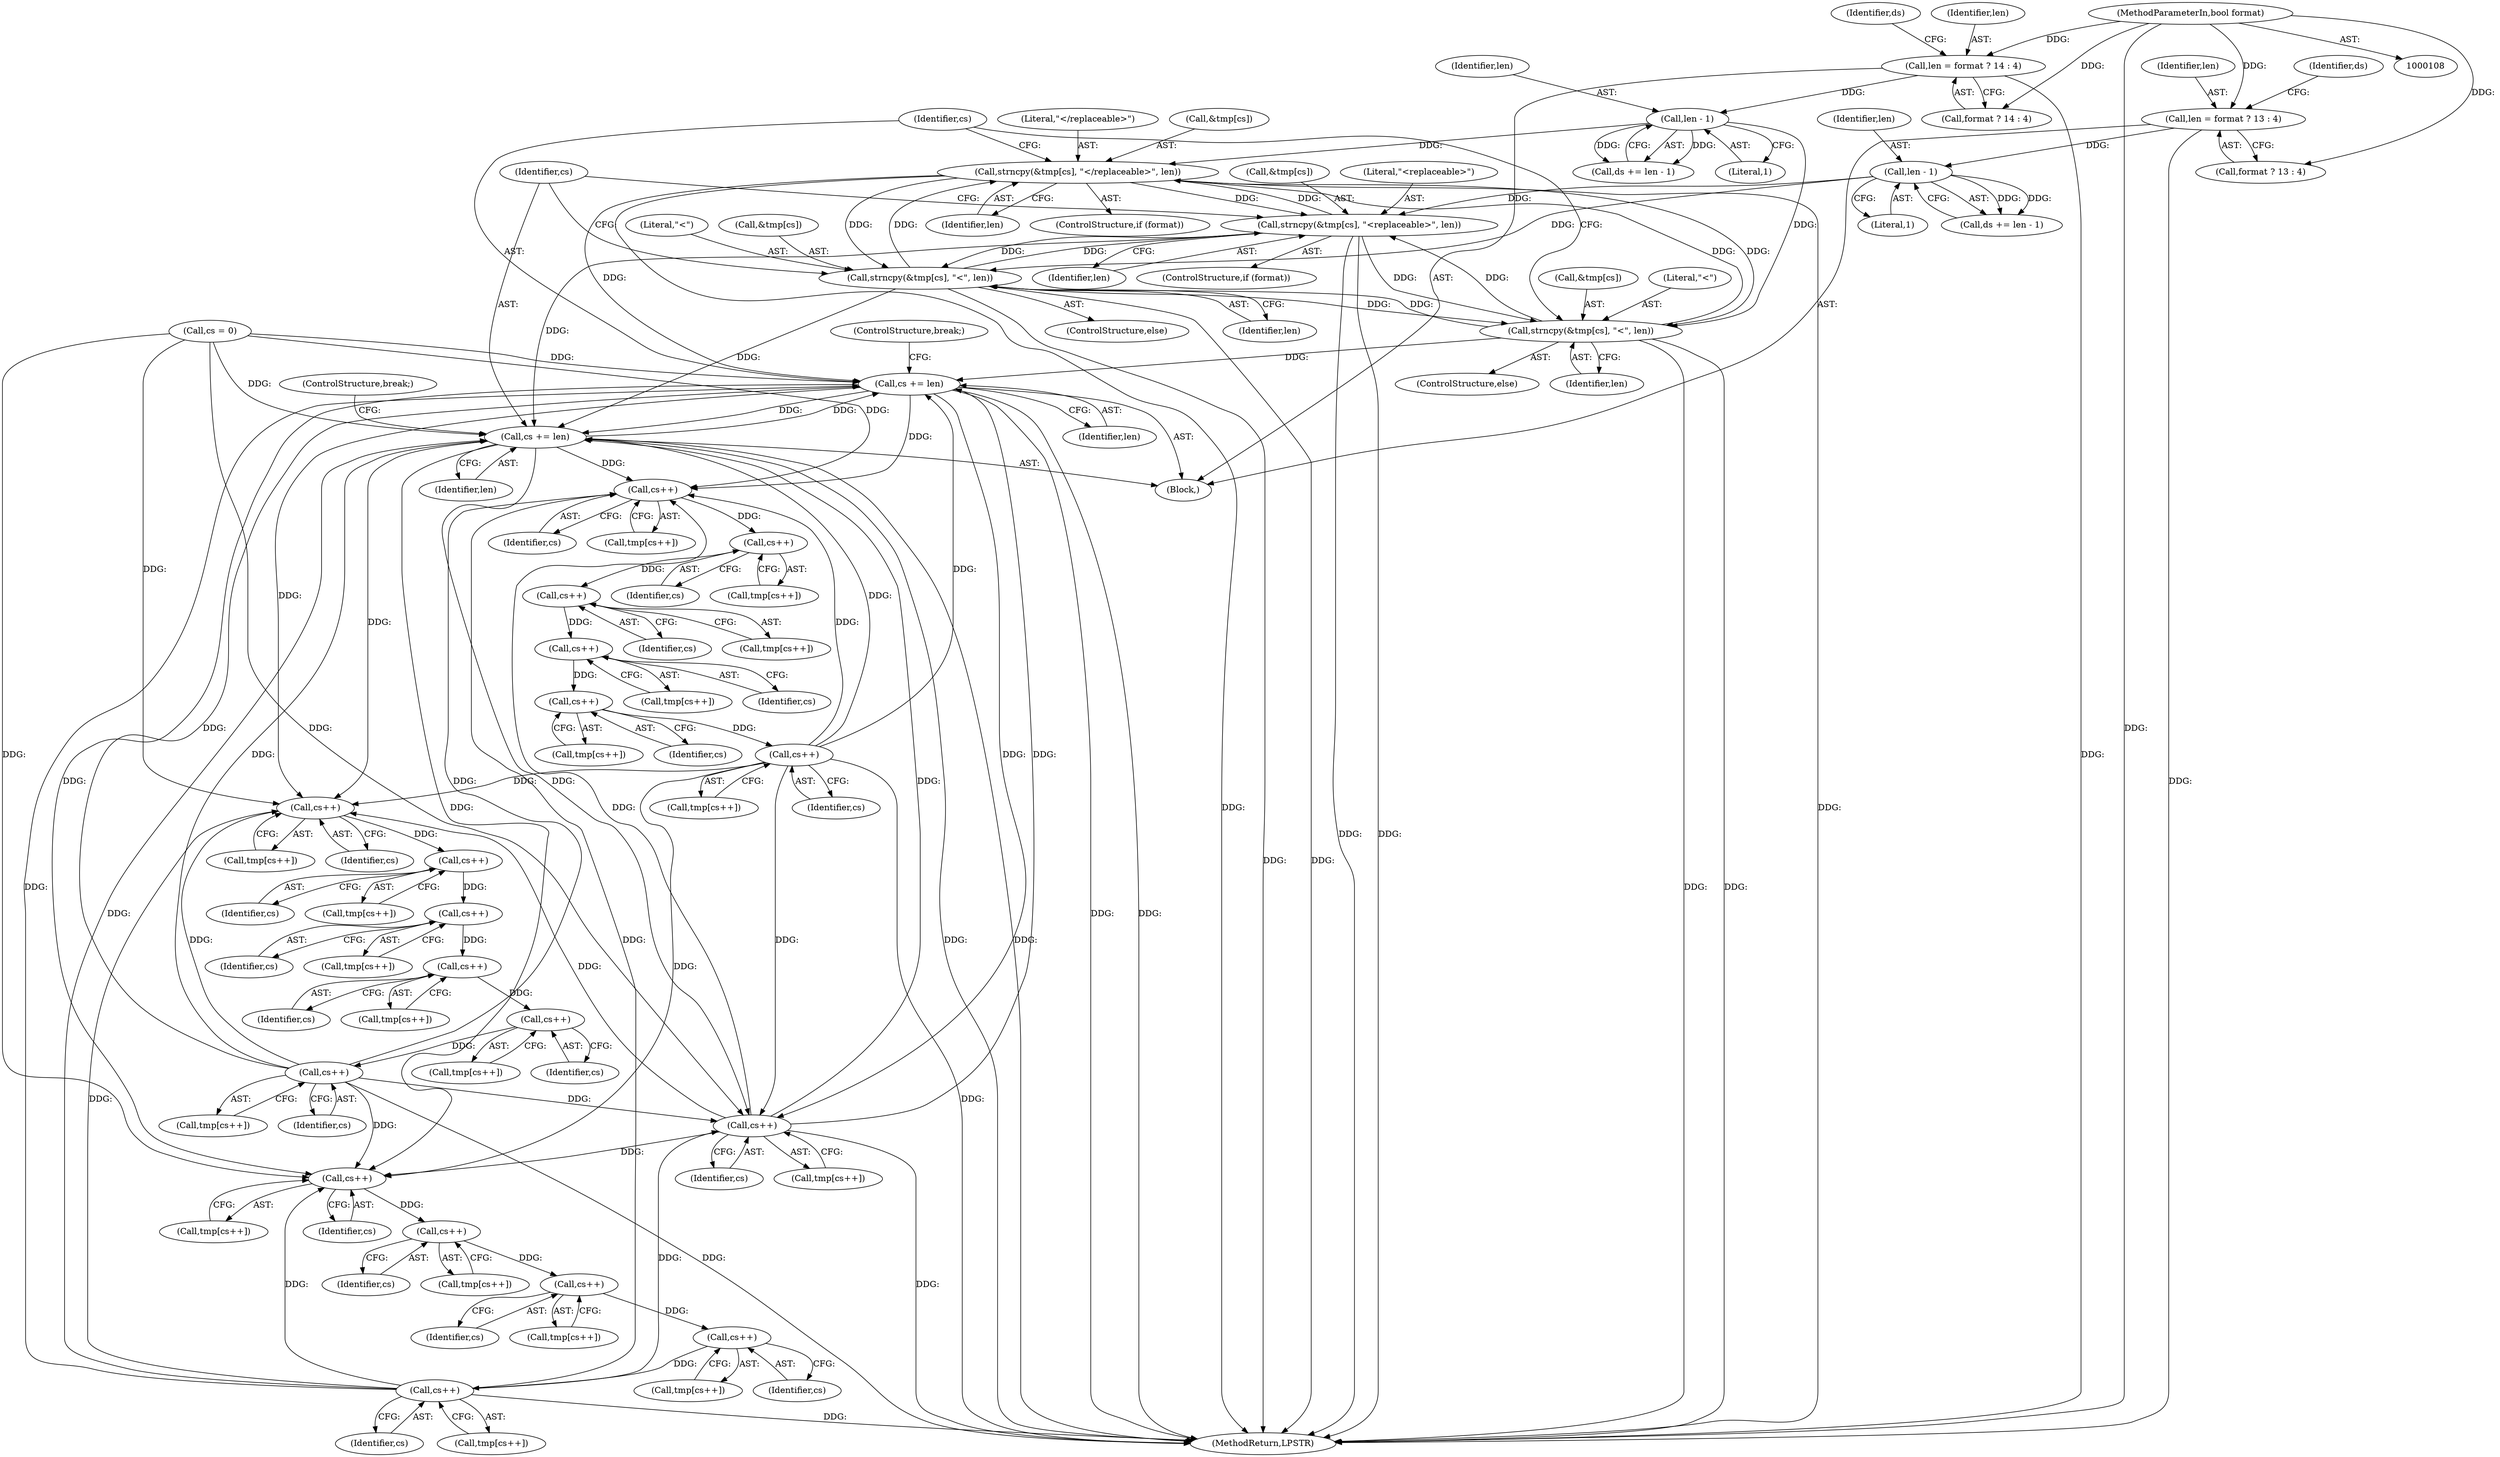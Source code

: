 digraph "0_FreeRDP_fc80ab45621bd966f70594c0b7393ec005a94007@API" {
"1000315" [label="(Call,strncpy(&tmp[cs], \"</replaceable>\", len))"];
"1000253" [label="(Call,strncpy(&tmp[cs], \"<replaceable>\", len))"];
"1000315" [label="(Call,strncpy(&tmp[cs], \"</replaceable>\", len))"];
"1000261" [label="(Call,strncpy(&tmp[cs], \"&lt;\", len))"];
"1000323" [label="(Call,strncpy(&tmp[cs], \"&lt;\", len))"];
"1000281" [label="(Call,len - 1)"];
"1000273" [label="(Call,len = format ? 14 : 4)"];
"1000110" [label="(MethodParameterIn,bool format)"];
"1000219" [label="(Call,len - 1)"];
"1000211" [label="(Call,len = format ? 13 : 4)"];
"1000268" [label="(Call,cs += len)"];
"1000330" [label="(Call,cs += len)"];
"1000370" [label="(Call,cs++)"];
"1000376" [label="(Call,cs++)"];
"1000382" [label="(Call,cs++)"];
"1000388" [label="(Call,cs++)"];
"1000394" [label="(Call,cs++)"];
"1000400" [label="(Call,cs++)"];
"1000440" [label="(Call,cs++)"];
"1000446" [label="(Call,cs++)"];
"1000452" [label="(Call,cs++)"];
"1000458" [label="(Call,cs++)"];
"1000464" [label="(Call,cs++)"];
"1000470" [label="(Call,cs++)"];
"1000510" [label="(Call,cs++)"];
"1000516" [label="(Call,cs++)"];
"1000522" [label="(Call,cs++)"];
"1000528" [label="(Call,cs++)"];
"1000534" [label="(Call,cs++)"];
"1000542" [label="(Call,cs++)"];
"1000283" [label="(Literal,1)"];
"1000465" [label="(Identifier,cs)"];
"1000400" [label="(Call,cs++)"];
"1000438" [label="(Call,tmp[cs++])"];
"1000388" [label="(Call,cs++)"];
"1000275" [label="(Call,format ? 14 : 4)"];
"1000279" [label="(Call,ds += len - 1)"];
"1000523" [label="(Identifier,cs)"];
"1000458" [label="(Call,cs++)"];
"1000386" [label="(Call,tmp[cs++])"];
"1000510" [label="(Call,cs++)"];
"1000213" [label="(Call,format ? 13 : 4)"];
"1000332" [label="(Identifier,len)"];
"1000260" [label="(ControlStructure,else)"];
"1000371" [label="(Identifier,cs)"];
"1000456" [label="(Call,tmp[cs++])"];
"1000450" [label="(Call,tmp[cs++])"];
"1000268" [label="(Call,cs += len)"];
"1000470" [label="(Call,cs++)"];
"1000322" [label="(ControlStructure,else)"];
"1000316" [label="(Call,&tmp[cs])"];
"1000270" [label="(Identifier,len)"];
"1000209" [label="(Block,)"];
"1000258" [label="(Literal,\"<replaceable>\")"];
"1000520" [label="(Call,tmp[cs++])"];
"1000330" [label="(Call,cs += len)"];
"1000526" [label="(Call,tmp[cs++])"];
"1000517" [label="(Identifier,cs)"];
"1000329" [label="(Identifier,len)"];
"1000542" [label="(Call,cs++)"];
"1000324" [label="(Call,&tmp[cs])"];
"1000253" [label="(Call,strncpy(&tmp[cs], \"<replaceable>\", len))"];
"1000212" [label="(Identifier,len)"];
"1000333" [label="(ControlStructure,break;)"];
"1000261" [label="(Call,strncpy(&tmp[cs], \"&lt;\", len))"];
"1000217" [label="(Call,ds += len - 1)"];
"1000392" [label="(Call,tmp[cs++])"];
"1000259" [label="(Identifier,len)"];
"1000376" [label="(Call,cs++)"];
"1000382" [label="(Call,cs++)"];
"1000323" [label="(Call,strncpy(&tmp[cs], \"&lt;\", len))"];
"1000446" [label="(Call,cs++)"];
"1000282" [label="(Identifier,len)"];
"1000511" [label="(Identifier,cs)"];
"1000543" [label="(Identifier,cs)"];
"1000444" [label="(Call,tmp[cs++])"];
"1000540" [label="(Call,tmp[cs++])"];
"1000459" [label="(Identifier,cs)"];
"1000267" [label="(Identifier,len)"];
"1000452" [label="(Call,cs++)"];
"1000440" [label="(Call,cs++)"];
"1000532" [label="(Call,tmp[cs++])"];
"1000254" [label="(Call,&tmp[cs])"];
"1000535" [label="(Identifier,cs)"];
"1000383" [label="(Identifier,cs)"];
"1000380" [label="(Call,tmp[cs++])"];
"1000557" [label="(MethodReturn,LPSTR)"];
"1000534" [label="(Call,cs++)"];
"1000447" [label="(Identifier,cs)"];
"1000377" [label="(Identifier,cs)"];
"1000110" [label="(MethodParameterIn,bool format)"];
"1000269" [label="(Identifier,cs)"];
"1000315" [label="(Call,strncpy(&tmp[cs], \"</replaceable>\", len))"];
"1000266" [label="(Literal,\"&lt;\")"];
"1000211" [label="(Call,len = format ? 13 : 4)"];
"1000441" [label="(Identifier,cs)"];
"1000374" [label="(Call,tmp[cs++])"];
"1000468" [label="(Call,tmp[cs++])"];
"1000121" [label="(Call,cs = 0)"];
"1000516" [label="(Call,cs++)"];
"1000522" [label="(Call,cs++)"];
"1000271" [label="(ControlStructure,break;)"];
"1000401" [label="(Identifier,cs)"];
"1000394" [label="(Call,cs++)"];
"1000471" [label="(Identifier,cs)"];
"1000262" [label="(Call,&tmp[cs])"];
"1000320" [label="(Literal,\"</replaceable>\")"];
"1000529" [label="(Identifier,cs)"];
"1000464" [label="(Call,cs++)"];
"1000280" [label="(Identifier,ds)"];
"1000321" [label="(Identifier,len)"];
"1000220" [label="(Identifier,len)"];
"1000313" [label="(ControlStructure,if (format))"];
"1000218" [label="(Identifier,ds)"];
"1000389" [label="(Identifier,cs)"];
"1000368" [label="(Call,tmp[cs++])"];
"1000514" [label="(Call,tmp[cs++])"];
"1000251" [label="(ControlStructure,if (format))"];
"1000508" [label="(Call,tmp[cs++])"];
"1000453" [label="(Identifier,cs)"];
"1000219" [label="(Call,len - 1)"];
"1000395" [label="(Identifier,cs)"];
"1000281" [label="(Call,len - 1)"];
"1000328" [label="(Literal,\"&lt;\")"];
"1000370" [label="(Call,cs++)"];
"1000273" [label="(Call,len = format ? 14 : 4)"];
"1000528" [label="(Call,cs++)"];
"1000221" [label="(Literal,1)"];
"1000331" [label="(Identifier,cs)"];
"1000398" [label="(Call,tmp[cs++])"];
"1000462" [label="(Call,tmp[cs++])"];
"1000274" [label="(Identifier,len)"];
"1000315" -> "1000313"  [label="AST: "];
"1000315" -> "1000321"  [label="CFG: "];
"1000316" -> "1000315"  [label="AST: "];
"1000320" -> "1000315"  [label="AST: "];
"1000321" -> "1000315"  [label="AST: "];
"1000331" -> "1000315"  [label="CFG: "];
"1000315" -> "1000557"  [label="DDG: "];
"1000315" -> "1000557"  [label="DDG: "];
"1000315" -> "1000253"  [label="DDG: "];
"1000315" -> "1000261"  [label="DDG: "];
"1000253" -> "1000315"  [label="DDG: "];
"1000261" -> "1000315"  [label="DDG: "];
"1000323" -> "1000315"  [label="DDG: "];
"1000281" -> "1000315"  [label="DDG: "];
"1000315" -> "1000323"  [label="DDG: "];
"1000315" -> "1000330"  [label="DDG: "];
"1000253" -> "1000251"  [label="AST: "];
"1000253" -> "1000259"  [label="CFG: "];
"1000254" -> "1000253"  [label="AST: "];
"1000258" -> "1000253"  [label="AST: "];
"1000259" -> "1000253"  [label="AST: "];
"1000269" -> "1000253"  [label="CFG: "];
"1000253" -> "1000557"  [label="DDG: "];
"1000253" -> "1000557"  [label="DDG: "];
"1000261" -> "1000253"  [label="DDG: "];
"1000323" -> "1000253"  [label="DDG: "];
"1000219" -> "1000253"  [label="DDG: "];
"1000253" -> "1000261"  [label="DDG: "];
"1000253" -> "1000268"  [label="DDG: "];
"1000253" -> "1000323"  [label="DDG: "];
"1000261" -> "1000260"  [label="AST: "];
"1000261" -> "1000267"  [label="CFG: "];
"1000262" -> "1000261"  [label="AST: "];
"1000266" -> "1000261"  [label="AST: "];
"1000267" -> "1000261"  [label="AST: "];
"1000269" -> "1000261"  [label="CFG: "];
"1000261" -> "1000557"  [label="DDG: "];
"1000261" -> "1000557"  [label="DDG: "];
"1000323" -> "1000261"  [label="DDG: "];
"1000219" -> "1000261"  [label="DDG: "];
"1000261" -> "1000268"  [label="DDG: "];
"1000261" -> "1000323"  [label="DDG: "];
"1000323" -> "1000322"  [label="AST: "];
"1000323" -> "1000329"  [label="CFG: "];
"1000324" -> "1000323"  [label="AST: "];
"1000328" -> "1000323"  [label="AST: "];
"1000329" -> "1000323"  [label="AST: "];
"1000331" -> "1000323"  [label="CFG: "];
"1000323" -> "1000557"  [label="DDG: "];
"1000323" -> "1000557"  [label="DDG: "];
"1000281" -> "1000323"  [label="DDG: "];
"1000323" -> "1000330"  [label="DDG: "];
"1000281" -> "1000279"  [label="AST: "];
"1000281" -> "1000283"  [label="CFG: "];
"1000282" -> "1000281"  [label="AST: "];
"1000283" -> "1000281"  [label="AST: "];
"1000279" -> "1000281"  [label="CFG: "];
"1000281" -> "1000279"  [label="DDG: "];
"1000281" -> "1000279"  [label="DDG: "];
"1000273" -> "1000281"  [label="DDG: "];
"1000273" -> "1000209"  [label="AST: "];
"1000273" -> "1000275"  [label="CFG: "];
"1000274" -> "1000273"  [label="AST: "];
"1000275" -> "1000273"  [label="AST: "];
"1000280" -> "1000273"  [label="CFG: "];
"1000273" -> "1000557"  [label="DDG: "];
"1000110" -> "1000273"  [label="DDG: "];
"1000110" -> "1000108"  [label="AST: "];
"1000110" -> "1000557"  [label="DDG: "];
"1000110" -> "1000211"  [label="DDG: "];
"1000110" -> "1000213"  [label="DDG: "];
"1000110" -> "1000275"  [label="DDG: "];
"1000219" -> "1000217"  [label="AST: "];
"1000219" -> "1000221"  [label="CFG: "];
"1000220" -> "1000219"  [label="AST: "];
"1000221" -> "1000219"  [label="AST: "];
"1000217" -> "1000219"  [label="CFG: "];
"1000219" -> "1000217"  [label="DDG: "];
"1000219" -> "1000217"  [label="DDG: "];
"1000211" -> "1000219"  [label="DDG: "];
"1000211" -> "1000209"  [label="AST: "];
"1000211" -> "1000213"  [label="CFG: "];
"1000212" -> "1000211"  [label="AST: "];
"1000213" -> "1000211"  [label="AST: "];
"1000218" -> "1000211"  [label="CFG: "];
"1000211" -> "1000557"  [label="DDG: "];
"1000268" -> "1000209"  [label="AST: "];
"1000268" -> "1000270"  [label="CFG: "];
"1000269" -> "1000268"  [label="AST: "];
"1000270" -> "1000268"  [label="AST: "];
"1000271" -> "1000268"  [label="CFG: "];
"1000268" -> "1000557"  [label="DDG: "];
"1000268" -> "1000557"  [label="DDG: "];
"1000330" -> "1000268"  [label="DDG: "];
"1000400" -> "1000268"  [label="DDG: "];
"1000542" -> "1000268"  [label="DDG: "];
"1000121" -> "1000268"  [label="DDG: "];
"1000534" -> "1000268"  [label="DDG: "];
"1000470" -> "1000268"  [label="DDG: "];
"1000268" -> "1000330"  [label="DDG: "];
"1000268" -> "1000370"  [label="DDG: "];
"1000268" -> "1000440"  [label="DDG: "];
"1000268" -> "1000510"  [label="DDG: "];
"1000268" -> "1000542"  [label="DDG: "];
"1000330" -> "1000209"  [label="AST: "];
"1000330" -> "1000332"  [label="CFG: "];
"1000331" -> "1000330"  [label="AST: "];
"1000332" -> "1000330"  [label="AST: "];
"1000333" -> "1000330"  [label="CFG: "];
"1000330" -> "1000557"  [label="DDG: "];
"1000330" -> "1000557"  [label="DDG: "];
"1000400" -> "1000330"  [label="DDG: "];
"1000542" -> "1000330"  [label="DDG: "];
"1000121" -> "1000330"  [label="DDG: "];
"1000534" -> "1000330"  [label="DDG: "];
"1000470" -> "1000330"  [label="DDG: "];
"1000330" -> "1000370"  [label="DDG: "];
"1000330" -> "1000440"  [label="DDG: "];
"1000330" -> "1000510"  [label="DDG: "];
"1000330" -> "1000542"  [label="DDG: "];
"1000370" -> "1000368"  [label="AST: "];
"1000370" -> "1000371"  [label="CFG: "];
"1000371" -> "1000370"  [label="AST: "];
"1000368" -> "1000370"  [label="CFG: "];
"1000400" -> "1000370"  [label="DDG: "];
"1000542" -> "1000370"  [label="DDG: "];
"1000121" -> "1000370"  [label="DDG: "];
"1000534" -> "1000370"  [label="DDG: "];
"1000470" -> "1000370"  [label="DDG: "];
"1000370" -> "1000376"  [label="DDG: "];
"1000376" -> "1000374"  [label="AST: "];
"1000376" -> "1000377"  [label="CFG: "];
"1000377" -> "1000376"  [label="AST: "];
"1000374" -> "1000376"  [label="CFG: "];
"1000376" -> "1000382"  [label="DDG: "];
"1000382" -> "1000380"  [label="AST: "];
"1000382" -> "1000383"  [label="CFG: "];
"1000383" -> "1000382"  [label="AST: "];
"1000380" -> "1000382"  [label="CFG: "];
"1000382" -> "1000388"  [label="DDG: "];
"1000388" -> "1000386"  [label="AST: "];
"1000388" -> "1000389"  [label="CFG: "];
"1000389" -> "1000388"  [label="AST: "];
"1000386" -> "1000388"  [label="CFG: "];
"1000388" -> "1000394"  [label="DDG: "];
"1000394" -> "1000392"  [label="AST: "];
"1000394" -> "1000395"  [label="CFG: "];
"1000395" -> "1000394"  [label="AST: "];
"1000392" -> "1000394"  [label="CFG: "];
"1000394" -> "1000400"  [label="DDG: "];
"1000400" -> "1000398"  [label="AST: "];
"1000400" -> "1000401"  [label="CFG: "];
"1000401" -> "1000400"  [label="AST: "];
"1000398" -> "1000400"  [label="CFG: "];
"1000400" -> "1000557"  [label="DDG: "];
"1000400" -> "1000440"  [label="DDG: "];
"1000400" -> "1000510"  [label="DDG: "];
"1000400" -> "1000542"  [label="DDG: "];
"1000440" -> "1000438"  [label="AST: "];
"1000440" -> "1000441"  [label="CFG: "];
"1000441" -> "1000440"  [label="AST: "];
"1000438" -> "1000440"  [label="CFG: "];
"1000542" -> "1000440"  [label="DDG: "];
"1000121" -> "1000440"  [label="DDG: "];
"1000534" -> "1000440"  [label="DDG: "];
"1000470" -> "1000440"  [label="DDG: "];
"1000440" -> "1000446"  [label="DDG: "];
"1000446" -> "1000444"  [label="AST: "];
"1000446" -> "1000447"  [label="CFG: "];
"1000447" -> "1000446"  [label="AST: "];
"1000444" -> "1000446"  [label="CFG: "];
"1000446" -> "1000452"  [label="DDG: "];
"1000452" -> "1000450"  [label="AST: "];
"1000452" -> "1000453"  [label="CFG: "];
"1000453" -> "1000452"  [label="AST: "];
"1000450" -> "1000452"  [label="CFG: "];
"1000452" -> "1000458"  [label="DDG: "];
"1000458" -> "1000456"  [label="AST: "];
"1000458" -> "1000459"  [label="CFG: "];
"1000459" -> "1000458"  [label="AST: "];
"1000456" -> "1000458"  [label="CFG: "];
"1000458" -> "1000464"  [label="DDG: "];
"1000464" -> "1000462"  [label="AST: "];
"1000464" -> "1000465"  [label="CFG: "];
"1000465" -> "1000464"  [label="AST: "];
"1000462" -> "1000464"  [label="CFG: "];
"1000464" -> "1000470"  [label="DDG: "];
"1000470" -> "1000468"  [label="AST: "];
"1000470" -> "1000471"  [label="CFG: "];
"1000471" -> "1000470"  [label="AST: "];
"1000468" -> "1000470"  [label="CFG: "];
"1000470" -> "1000557"  [label="DDG: "];
"1000470" -> "1000510"  [label="DDG: "];
"1000470" -> "1000542"  [label="DDG: "];
"1000510" -> "1000508"  [label="AST: "];
"1000510" -> "1000511"  [label="CFG: "];
"1000511" -> "1000510"  [label="AST: "];
"1000508" -> "1000510"  [label="CFG: "];
"1000542" -> "1000510"  [label="DDG: "];
"1000121" -> "1000510"  [label="DDG: "];
"1000534" -> "1000510"  [label="DDG: "];
"1000510" -> "1000516"  [label="DDG: "];
"1000516" -> "1000514"  [label="AST: "];
"1000516" -> "1000517"  [label="CFG: "];
"1000517" -> "1000516"  [label="AST: "];
"1000514" -> "1000516"  [label="CFG: "];
"1000516" -> "1000522"  [label="DDG: "];
"1000522" -> "1000520"  [label="AST: "];
"1000522" -> "1000523"  [label="CFG: "];
"1000523" -> "1000522"  [label="AST: "];
"1000520" -> "1000522"  [label="CFG: "];
"1000522" -> "1000528"  [label="DDG: "];
"1000528" -> "1000526"  [label="AST: "];
"1000528" -> "1000529"  [label="CFG: "];
"1000529" -> "1000528"  [label="AST: "];
"1000526" -> "1000528"  [label="CFG: "];
"1000528" -> "1000534"  [label="DDG: "];
"1000534" -> "1000532"  [label="AST: "];
"1000534" -> "1000535"  [label="CFG: "];
"1000535" -> "1000534"  [label="AST: "];
"1000532" -> "1000534"  [label="CFG: "];
"1000534" -> "1000557"  [label="DDG: "];
"1000534" -> "1000542"  [label="DDG: "];
"1000542" -> "1000540"  [label="AST: "];
"1000542" -> "1000543"  [label="CFG: "];
"1000543" -> "1000542"  [label="AST: "];
"1000540" -> "1000542"  [label="CFG: "];
"1000542" -> "1000557"  [label="DDG: "];
"1000121" -> "1000542"  [label="DDG: "];
}
